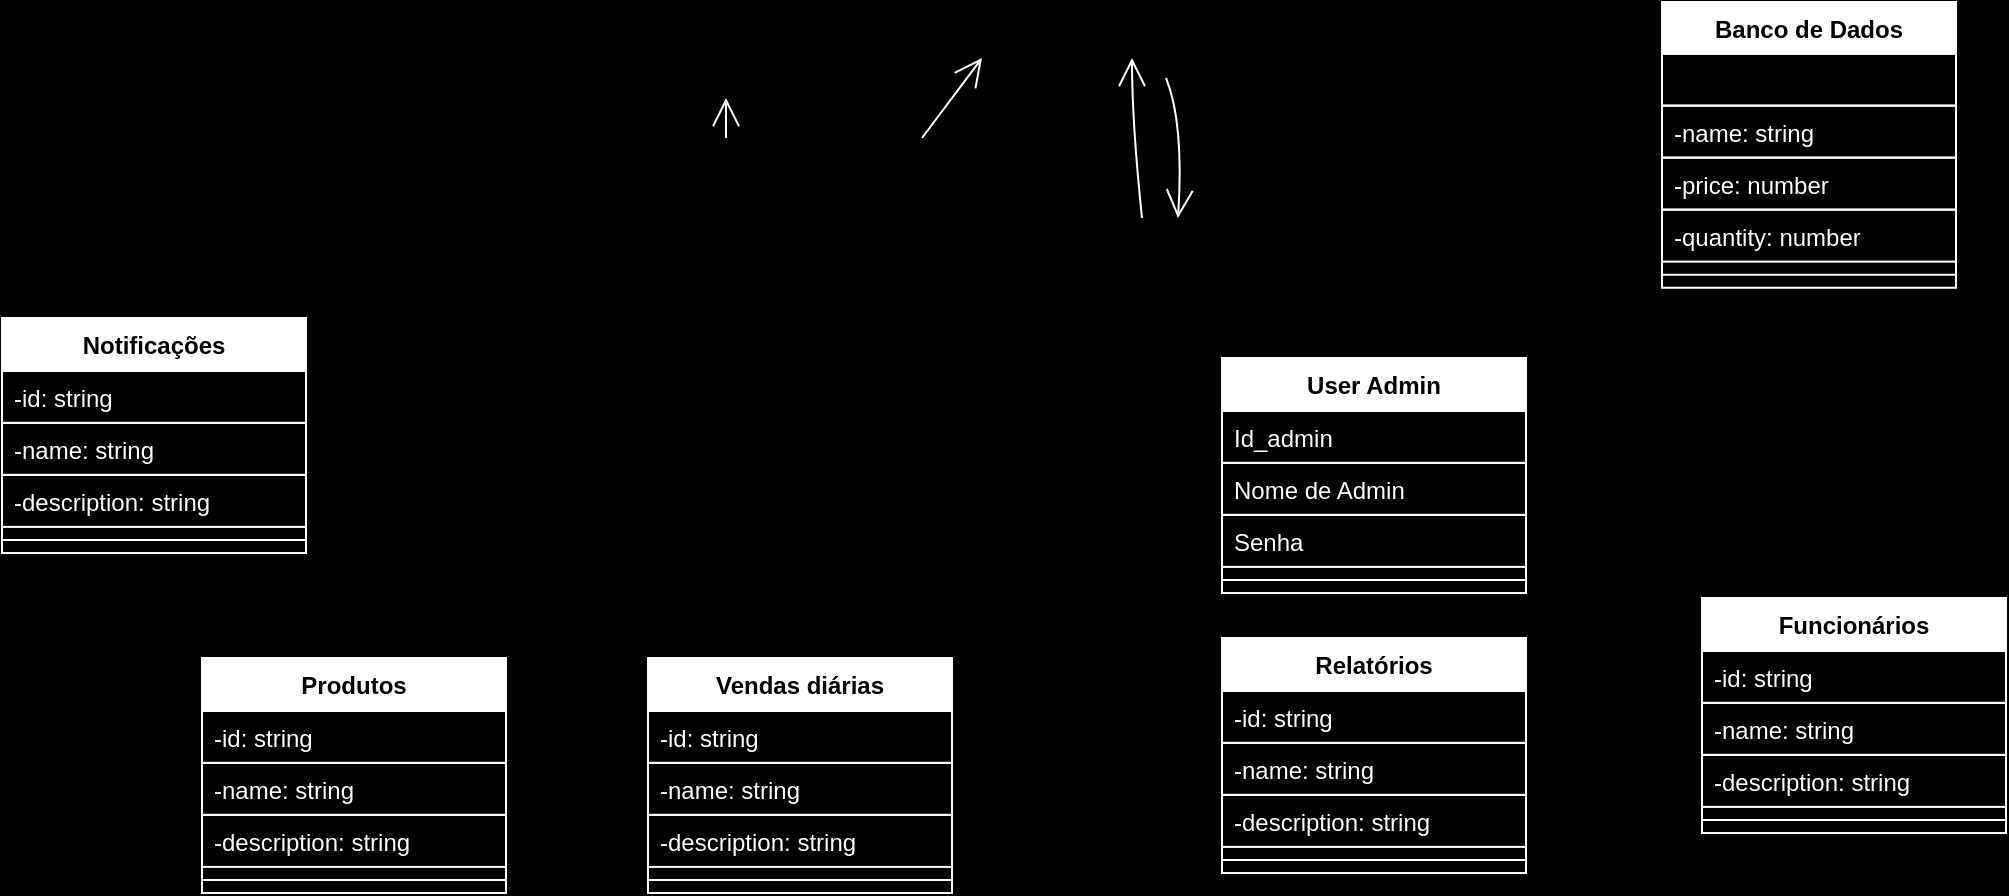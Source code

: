 <mxfile version="24.8.3">
  <diagram name="Página-1" id="amZSB8sMrJvmtrGZBJtR">
    <mxGraphModel dx="1760" dy="852" grid="1" gridSize="10" guides="1" tooltips="1" connect="1" arrows="1" fold="1" page="1" pageScale="1" pageWidth="1169" pageHeight="827" background="#000000" math="0" shadow="0">
      <root>
        <mxCell id="0" />
        <mxCell id="1" parent="0" />
        <mxCell id="9" value="Banco de Dados" style="swimlane;fontStyle=1;align=center;verticalAlign=top;childLayout=stackLayout;horizontal=1;startSize=25.818;horizontalStack=0;resizeParent=1;resizeParentMax=0;resizeLast=0;collapsible=0;marginBottom=0;fontColor=#000000;strokeColor=#FFFFFF;" parent="1" vertex="1">
          <mxGeometry x="940" y="342" width="147" height="142.818" as="geometry" />
        </mxCell>
        <mxCell id="10" value="-id: string" style="text;strokeColor=#FFFFFF;fillColor=none;align=left;verticalAlign=top;spacingLeft=4;spacingRight=4;overflow=hidden;rotatable=0;points=[[0,0.5],[1,0.5]];portConstraint=eastwest;fontColor=default;" parent="9" vertex="1">
          <mxGeometry y="25.818" width="147" height="26" as="geometry" />
        </mxCell>
        <mxCell id="11" value="-name: string" style="text;strokeColor=#FFFFFF;fillColor=none;align=left;verticalAlign=top;spacingLeft=4;spacingRight=4;overflow=hidden;rotatable=0;points=[[0,0.5],[1,0.5]];portConstraint=eastwest;fontColor=#FFFFFF;" parent="9" vertex="1">
          <mxGeometry y="51.818" width="147" height="26" as="geometry" />
        </mxCell>
        <mxCell id="12" value="-price: number" style="text;strokeColor=#FFFFFF;fillColor=none;align=left;verticalAlign=top;spacingLeft=4;spacingRight=4;overflow=hidden;rotatable=0;points=[[0,0.5],[1,0.5]];portConstraint=eastwest;fontColor=#FFFFFF;" parent="9" vertex="1">
          <mxGeometry y="77.818" width="147" height="26" as="geometry" />
        </mxCell>
        <mxCell id="13" value="-quantity: number" style="text;strokeColor=#FFFFFF;fillColor=none;align=left;verticalAlign=top;spacingLeft=4;spacingRight=4;overflow=hidden;rotatable=0;points=[[0,0.5],[1,0.5]];portConstraint=eastwest;fontColor=#FFFFFF;" parent="9" vertex="1">
          <mxGeometry y="103.818" width="147" height="26" as="geometry" />
        </mxCell>
        <mxCell id="14" style="line;strokeWidth=1;fillColor=none;align=left;verticalAlign=middle;spacingTop=-1;spacingLeft=3;spacingRight=3;rotatable=0;labelPosition=right;points=[];portConstraint=eastwest;strokeColor=#FFFFFF;fontColor=#FFFFFF;" parent="9" vertex="1">
          <mxGeometry y="129.818" width="147" height="13" as="geometry" />
        </mxCell>
        <mxCell id="23" value="User Admin" style="swimlane;fontStyle=1;align=center;verticalAlign=top;childLayout=stackLayout;horizontal=1;startSize=26.444;horizontalStack=0;resizeParent=1;resizeParentMax=0;resizeLast=0;collapsible=0;marginBottom=0;fontColor=default;strokeColor=#FFFFFF;" parent="1" vertex="1">
          <mxGeometry x="720" y="520" width="152" height="117.444" as="geometry" />
        </mxCell>
        <mxCell id="24" value="Id_admin" style="text;strokeColor=#FFFFFF;fillColor=none;align=left;verticalAlign=top;spacingLeft=4;spacingRight=4;overflow=hidden;rotatable=0;points=[[0,0.5],[1,0.5]];portConstraint=eastwest;fontColor=#FFFFFF;" parent="23" vertex="1">
          <mxGeometry y="26.444" width="152" height="26" as="geometry" />
        </mxCell>
        <mxCell id="25" value="Nome de Admin" style="text;strokeColor=#FFFFFF;fillColor=none;align=left;verticalAlign=top;spacingLeft=4;spacingRight=4;overflow=hidden;rotatable=0;points=[[0,0.5],[1,0.5]];portConstraint=eastwest;fontColor=#FFFFFF;" parent="23" vertex="1">
          <mxGeometry y="52.444" width="152" height="26" as="geometry" />
        </mxCell>
        <mxCell id="26" value="Senha" style="text;strokeColor=#FFFFFF;fillColor=none;align=left;verticalAlign=top;spacingLeft=4;spacingRight=4;overflow=hidden;rotatable=0;points=[[0,0.5],[1,0.5]];portConstraint=eastwest;fontColor=#FFFFFF;" parent="23" vertex="1">
          <mxGeometry y="78.444" width="152" height="26" as="geometry" />
        </mxCell>
        <mxCell id="27" style="line;strokeWidth=1;fillColor=none;align=left;verticalAlign=middle;spacingTop=-1;spacingLeft=3;spacingRight=3;rotatable=0;labelPosition=right;points=[];portConstraint=eastwest;strokeColor=#FFFFFF;fontColor=#FFFFFF;" parent="23" vertex="1">
          <mxGeometry y="104.444" width="152" height="13" as="geometry" />
        </mxCell>
        <mxCell id="28" value="" style="curved=1;startArrow=open;startSize=12;endArrow=none;fontColor=#FFFFFF;strokeColor=#FFFFFF;" parent="1" edge="1">
          <mxGeometry relative="1" as="geometry">
            <Array as="points">
              <mxPoint x="472" y="402" />
            </Array>
            <mxPoint x="472" y="390" as="sourcePoint" />
            <mxPoint x="472" y="410" as="targetPoint" />
          </mxGeometry>
        </mxCell>
        <mxCell id="29" value="" style="curved=1;startArrow=open;startSize=12;endArrow=none;fontColor=#FFFFFF;strokeColor=#FFFFFF;" parent="1" edge="1">
          <mxGeometry relative="1" as="geometry">
            <Array as="points">
              <mxPoint x="576" y="402" />
            </Array>
            <mxPoint x="600" y="370" as="sourcePoint" />
            <mxPoint x="570" y="410" as="targetPoint" />
          </mxGeometry>
        </mxCell>
        <mxCell id="30" value="" style="curved=1;startArrow=open;startSize=12;endArrow=none;fontColor=#FFFFFF;strokeColor=#FFFFFF;" parent="1" edge="1">
          <mxGeometry relative="1" as="geometry">
            <Array as="points">
              <mxPoint x="675" y="402" />
            </Array>
            <mxPoint x="675" y="370" as="sourcePoint" />
            <mxPoint x="680" y="450" as="targetPoint" />
          </mxGeometry>
        </mxCell>
        <mxCell id="31" value="" style="curved=1;startArrow=open;startSize=12;endArrow=none;fontColor=#FFFFFF;strokeColor=#FFFFFF;" parent="1" edge="1">
          <mxGeometry relative="1" as="geometry">
            <Array as="points">
              <mxPoint x="701" y="402" />
            </Array>
            <mxPoint x="698" y="450" as="sourcePoint" />
            <mxPoint x="692" y="380" as="targetPoint" />
          </mxGeometry>
        </mxCell>
        <mxCell id="uyLAXIGytQNQQgw9ipIv-33" value="Funcionários" style="swimlane;fontStyle=1;align=center;verticalAlign=top;childLayout=stackLayout;horizontal=1;startSize=26.444;horizontalStack=0;resizeParent=1;resizeParentMax=0;resizeLast=0;collapsible=0;marginBottom=0;fontColor=default;strokeColor=#FFFFFF;" vertex="1" parent="1">
          <mxGeometry x="960" y="640" width="152" height="117.444" as="geometry" />
        </mxCell>
        <mxCell id="uyLAXIGytQNQQgw9ipIv-34" value="-id: string" style="text;strokeColor=#FFFFFF;fillColor=none;align=left;verticalAlign=top;spacingLeft=4;spacingRight=4;overflow=hidden;rotatable=0;points=[[0,0.5],[1,0.5]];portConstraint=eastwest;fontColor=#FFFFFF;" vertex="1" parent="uyLAXIGytQNQQgw9ipIv-33">
          <mxGeometry y="26.444" width="152" height="26" as="geometry" />
        </mxCell>
        <mxCell id="uyLAXIGytQNQQgw9ipIv-35" value="-name: string" style="text;strokeColor=#FFFFFF;fillColor=none;align=left;verticalAlign=top;spacingLeft=4;spacingRight=4;overflow=hidden;rotatable=0;points=[[0,0.5],[1,0.5]];portConstraint=eastwest;fontColor=#FFFFFF;" vertex="1" parent="uyLAXIGytQNQQgw9ipIv-33">
          <mxGeometry y="52.444" width="152" height="26" as="geometry" />
        </mxCell>
        <mxCell id="uyLAXIGytQNQQgw9ipIv-36" value="-description: string" style="text;strokeColor=#FFFFFF;fillColor=none;align=left;verticalAlign=top;spacingLeft=4;spacingRight=4;overflow=hidden;rotatable=0;points=[[0,0.5],[1,0.5]];portConstraint=eastwest;fontColor=#FFFFFF;" vertex="1" parent="uyLAXIGytQNQQgw9ipIv-33">
          <mxGeometry y="78.444" width="152" height="26" as="geometry" />
        </mxCell>
        <mxCell id="uyLAXIGytQNQQgw9ipIv-37" style="line;strokeWidth=1;fillColor=none;align=left;verticalAlign=middle;spacingTop=-1;spacingLeft=3;spacingRight=3;rotatable=0;labelPosition=right;points=[];portConstraint=eastwest;strokeColor=#FFFFFF;fontColor=#FFFFFF;" vertex="1" parent="uyLAXIGytQNQQgw9ipIv-33">
          <mxGeometry y="104.444" width="152" height="13" as="geometry" />
        </mxCell>
        <mxCell id="uyLAXIGytQNQQgw9ipIv-38" value="Relatórios" style="swimlane;fontStyle=1;align=center;verticalAlign=top;childLayout=stackLayout;horizontal=1;startSize=26.444;horizontalStack=0;resizeParent=1;resizeParentMax=0;resizeLast=0;collapsible=0;marginBottom=0;fontColor=default;strokeColor=#FFFFFF;" vertex="1" parent="1">
          <mxGeometry x="720" y="660" width="152" height="117.444" as="geometry" />
        </mxCell>
        <mxCell id="uyLAXIGytQNQQgw9ipIv-39" value="-id: string" style="text;strokeColor=#FFFFFF;fillColor=none;align=left;verticalAlign=top;spacingLeft=4;spacingRight=4;overflow=hidden;rotatable=0;points=[[0,0.5],[1,0.5]];portConstraint=eastwest;fontColor=#FFFFFF;" vertex="1" parent="uyLAXIGytQNQQgw9ipIv-38">
          <mxGeometry y="26.444" width="152" height="26" as="geometry" />
        </mxCell>
        <mxCell id="uyLAXIGytQNQQgw9ipIv-40" value="-name: string" style="text;strokeColor=#FFFFFF;fillColor=none;align=left;verticalAlign=top;spacingLeft=4;spacingRight=4;overflow=hidden;rotatable=0;points=[[0,0.5],[1,0.5]];portConstraint=eastwest;fontColor=#FFFFFF;" vertex="1" parent="uyLAXIGytQNQQgw9ipIv-38">
          <mxGeometry y="52.444" width="152" height="26" as="geometry" />
        </mxCell>
        <mxCell id="uyLAXIGytQNQQgw9ipIv-41" value="-description: string" style="text;strokeColor=#FFFFFF;fillColor=none;align=left;verticalAlign=top;spacingLeft=4;spacingRight=4;overflow=hidden;rotatable=0;points=[[0,0.5],[1,0.5]];portConstraint=eastwest;fontColor=#FFFFFF;" vertex="1" parent="uyLAXIGytQNQQgw9ipIv-38">
          <mxGeometry y="78.444" width="152" height="26" as="geometry" />
        </mxCell>
        <mxCell id="uyLAXIGytQNQQgw9ipIv-42" style="line;strokeWidth=1;fillColor=none;align=left;verticalAlign=middle;spacingTop=-1;spacingLeft=3;spacingRight=3;rotatable=0;labelPosition=right;points=[];portConstraint=eastwest;strokeColor=#FFFFFF;fontColor=#FFFFFF;" vertex="1" parent="uyLAXIGytQNQQgw9ipIv-38">
          <mxGeometry y="104.444" width="152" height="13" as="geometry" />
        </mxCell>
        <mxCell id="uyLAXIGytQNQQgw9ipIv-53" value="Vendas diárias" style="swimlane;fontStyle=1;align=center;verticalAlign=top;childLayout=stackLayout;horizontal=1;startSize=26.444;horizontalStack=0;resizeParent=1;resizeParentMax=0;resizeLast=0;collapsible=0;marginBottom=0;fontColor=default;strokeColor=#FFFFFF;" vertex="1" parent="1">
          <mxGeometry x="433" y="670" width="152" height="117.444" as="geometry" />
        </mxCell>
        <mxCell id="uyLAXIGytQNQQgw9ipIv-54" value="-id: string" style="text;strokeColor=#FFFFFF;fillColor=none;align=left;verticalAlign=top;spacingLeft=4;spacingRight=4;overflow=hidden;rotatable=0;points=[[0,0.5],[1,0.5]];portConstraint=eastwest;fontColor=#FFFFFF;" vertex="1" parent="uyLAXIGytQNQQgw9ipIv-53">
          <mxGeometry y="26.444" width="152" height="26" as="geometry" />
        </mxCell>
        <mxCell id="uyLAXIGytQNQQgw9ipIv-55" value="-name: string" style="text;strokeColor=#FFFFFF;fillColor=none;align=left;verticalAlign=top;spacingLeft=4;spacingRight=4;overflow=hidden;rotatable=0;points=[[0,0.5],[1,0.5]];portConstraint=eastwest;fontColor=#FFFFFF;" vertex="1" parent="uyLAXIGytQNQQgw9ipIv-53">
          <mxGeometry y="52.444" width="152" height="26" as="geometry" />
        </mxCell>
        <mxCell id="uyLAXIGytQNQQgw9ipIv-56" value="-description: string" style="text;strokeColor=#FFFFFF;fillColor=none;align=left;verticalAlign=top;spacingLeft=4;spacingRight=4;overflow=hidden;rotatable=0;points=[[0,0.5],[1,0.5]];portConstraint=eastwest;fontColor=#FFFFFF;" vertex="1" parent="uyLAXIGytQNQQgw9ipIv-53">
          <mxGeometry y="78.444" width="152" height="26" as="geometry" />
        </mxCell>
        <mxCell id="uyLAXIGytQNQQgw9ipIv-57" style="line;strokeWidth=1;fillColor=none;align=left;verticalAlign=middle;spacingTop=-1;spacingLeft=3;spacingRight=3;rotatable=0;labelPosition=right;points=[];portConstraint=eastwest;strokeColor=#FFFFFF;fontColor=#FFFFFF;" vertex="1" parent="uyLAXIGytQNQQgw9ipIv-53">
          <mxGeometry y="104.444" width="152" height="13" as="geometry" />
        </mxCell>
        <mxCell id="uyLAXIGytQNQQgw9ipIv-58" value="Produtos" style="swimlane;fontStyle=1;align=center;verticalAlign=top;childLayout=stackLayout;horizontal=1;startSize=26.444;horizontalStack=0;resizeParent=1;resizeParentMax=0;resizeLast=0;collapsible=0;marginBottom=0;fontColor=default;strokeColor=#FFFFFF;" vertex="1" parent="1">
          <mxGeometry x="210" y="670" width="152" height="117.444" as="geometry" />
        </mxCell>
        <mxCell id="uyLAXIGytQNQQgw9ipIv-59" value="-id: string" style="text;strokeColor=#FFFFFF;fillColor=none;align=left;verticalAlign=top;spacingLeft=4;spacingRight=4;overflow=hidden;rotatable=0;points=[[0,0.5],[1,0.5]];portConstraint=eastwest;fontColor=#FFFFFF;" vertex="1" parent="uyLAXIGytQNQQgw9ipIv-58">
          <mxGeometry y="26.444" width="152" height="26" as="geometry" />
        </mxCell>
        <mxCell id="uyLAXIGytQNQQgw9ipIv-60" value="-name: string" style="text;strokeColor=#FFFFFF;fillColor=none;align=left;verticalAlign=top;spacingLeft=4;spacingRight=4;overflow=hidden;rotatable=0;points=[[0,0.5],[1,0.5]];portConstraint=eastwest;fontColor=#FFFFFF;" vertex="1" parent="uyLAXIGytQNQQgw9ipIv-58">
          <mxGeometry y="52.444" width="152" height="26" as="geometry" />
        </mxCell>
        <mxCell id="uyLAXIGytQNQQgw9ipIv-61" value="-description: string" style="text;strokeColor=#FFFFFF;fillColor=none;align=left;verticalAlign=top;spacingLeft=4;spacingRight=4;overflow=hidden;rotatable=0;points=[[0,0.5],[1,0.5]];portConstraint=eastwest;fontColor=#FFFFFF;" vertex="1" parent="uyLAXIGytQNQQgw9ipIv-58">
          <mxGeometry y="78.444" width="152" height="26" as="geometry" />
        </mxCell>
        <mxCell id="uyLAXIGytQNQQgw9ipIv-62" style="line;strokeWidth=1;fillColor=none;align=left;verticalAlign=middle;spacingTop=-1;spacingLeft=3;spacingRight=3;rotatable=0;labelPosition=right;points=[];portConstraint=eastwest;strokeColor=#FFFFFF;fontColor=#FFFFFF;" vertex="1" parent="uyLAXIGytQNQQgw9ipIv-58">
          <mxGeometry y="104.444" width="152" height="13" as="geometry" />
        </mxCell>
        <mxCell id="uyLAXIGytQNQQgw9ipIv-63" value="Notificações" style="swimlane;fontStyle=1;align=center;verticalAlign=top;childLayout=stackLayout;horizontal=1;startSize=26.444;horizontalStack=0;resizeParent=1;resizeParentMax=0;resizeLast=0;collapsible=0;marginBottom=0;fontColor=default;strokeColor=#FFFFFF;" vertex="1" parent="1">
          <mxGeometry x="110" y="500" width="152" height="117.444" as="geometry" />
        </mxCell>
        <mxCell id="uyLAXIGytQNQQgw9ipIv-64" value="-id: string" style="text;strokeColor=#FFFFFF;fillColor=none;align=left;verticalAlign=top;spacingLeft=4;spacingRight=4;overflow=hidden;rotatable=0;points=[[0,0.5],[1,0.5]];portConstraint=eastwest;fontColor=#FFFFFF;" vertex="1" parent="uyLAXIGytQNQQgw9ipIv-63">
          <mxGeometry y="26.444" width="152" height="26" as="geometry" />
        </mxCell>
        <mxCell id="uyLAXIGytQNQQgw9ipIv-65" value="-name: string" style="text;strokeColor=#FFFFFF;fillColor=none;align=left;verticalAlign=top;spacingLeft=4;spacingRight=4;overflow=hidden;rotatable=0;points=[[0,0.5],[1,0.5]];portConstraint=eastwest;fontColor=#FFFFFF;" vertex="1" parent="uyLAXIGytQNQQgw9ipIv-63">
          <mxGeometry y="52.444" width="152" height="26" as="geometry" />
        </mxCell>
        <mxCell id="uyLAXIGytQNQQgw9ipIv-66" value="-description: string" style="text;strokeColor=#FFFFFF;fillColor=none;align=left;verticalAlign=top;spacingLeft=4;spacingRight=4;overflow=hidden;rotatable=0;points=[[0,0.5],[1,0.5]];portConstraint=eastwest;fontColor=#FFFFFF;" vertex="1" parent="uyLAXIGytQNQQgw9ipIv-63">
          <mxGeometry y="78.444" width="152" height="26" as="geometry" />
        </mxCell>
        <mxCell id="uyLAXIGytQNQQgw9ipIv-67" style="line;strokeWidth=1;fillColor=none;align=left;verticalAlign=middle;spacingTop=-1;spacingLeft=3;spacingRight=3;rotatable=0;labelPosition=right;points=[];portConstraint=eastwest;strokeColor=#FFFFFF;fontColor=#FFFFFF;" vertex="1" parent="uyLAXIGytQNQQgw9ipIv-63">
          <mxGeometry y="104.444" width="152" height="13" as="geometry" />
        </mxCell>
      </root>
    </mxGraphModel>
  </diagram>
</mxfile>
